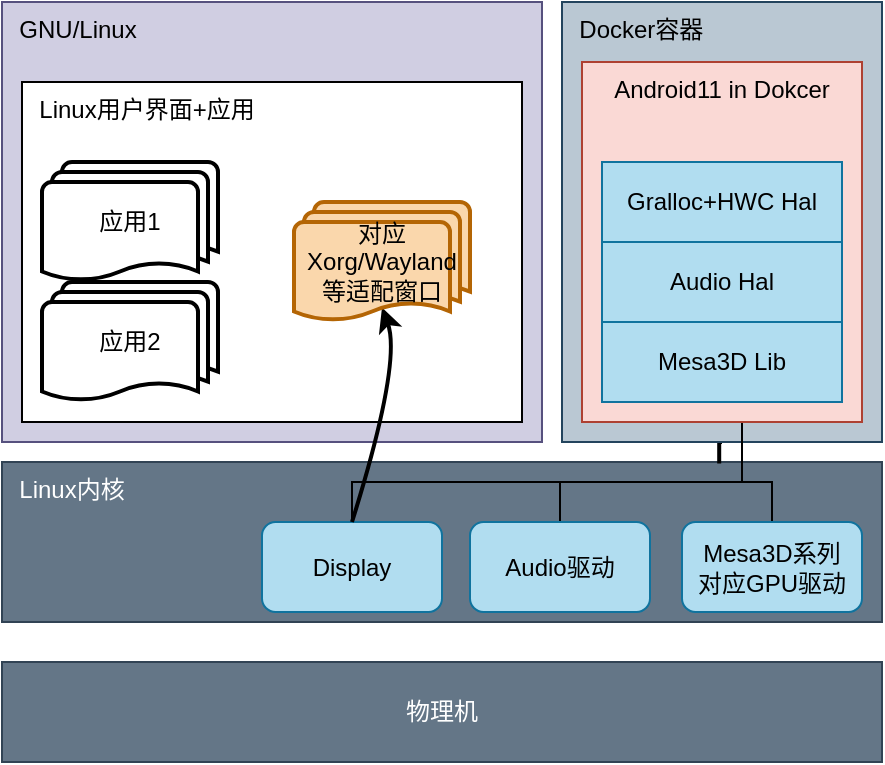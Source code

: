 <mxfile version="19.0.1" type="device"><diagram id="BWZ64X02QRxM8R3yrkuW" name="Page-1"><mxGraphModel dx="990" dy="547" grid="1" gridSize="10" guides="1" tooltips="1" connect="1" arrows="1" fold="1" page="1" pageScale="1" pageWidth="827" pageHeight="1169" math="0" shadow="0"><root><mxCell id="0"/><mxCell id="1" parent="0"/><mxCell id="dfGxnwlHYl9-c2D9PV9k-5" value="&amp;nbsp; Linux内核" style="rounded=0;whiteSpace=wrap;html=1;fillColor=#647687;fontColor=#ffffff;strokeColor=#314354;align=left;horizontal=1;verticalAlign=top;" vertex="1" parent="1"><mxGeometry x="180" y="380" width="440" height="80" as="geometry"/></mxCell><mxCell id="dfGxnwlHYl9-c2D9PV9k-3" value="物理机" style="rounded=0;whiteSpace=wrap;html=1;fillColor=#647687;fontColor=#ffffff;strokeColor=#314354;" vertex="1" parent="1"><mxGeometry x="180" y="480" width="440" height="50" as="geometry"/></mxCell><mxCell id="dfGxnwlHYl9-c2D9PV9k-8" value="&amp;nbsp; GNU/Linux" style="rounded=0;whiteSpace=wrap;html=1;fillColor=#d0cee2;strokeColor=#56517e;align=left;verticalAlign=top;" vertex="1" parent="1"><mxGeometry x="180" y="150" width="270" height="220" as="geometry"/></mxCell><mxCell id="dfGxnwlHYl9-c2D9PV9k-11" value="&amp;nbsp; Linux用户界面+应用" style="rounded=0;whiteSpace=wrap;html=1;align=left;verticalAlign=top;" vertex="1" parent="1"><mxGeometry x="190" y="190" width="250" height="170" as="geometry"/></mxCell><mxCell id="dfGxnwlHYl9-c2D9PV9k-18" value="应用1" style="strokeWidth=2;html=1;shape=mxgraph.flowchart.multi-document;whiteSpace=wrap;" vertex="1" parent="1"><mxGeometry x="200" y="230" width="88" height="60" as="geometry"/></mxCell><mxCell id="dfGxnwlHYl9-c2D9PV9k-23" value="应用2" style="strokeWidth=2;html=1;shape=mxgraph.flowchart.multi-document;whiteSpace=wrap;" vertex="1" parent="1"><mxGeometry x="200" y="290" width="88" height="60" as="geometry"/></mxCell><mxCell id="dfGxnwlHYl9-c2D9PV9k-36" style="edgeStyle=orthogonalEdgeStyle;rounded=0;orthogonalLoop=1;jettySize=auto;html=1;exitX=0.5;exitY=1;exitDx=0;exitDy=0;entryX=0.815;entryY=0.009;entryDx=0;entryDy=0;entryPerimeter=0;startArrow=none;startFill=0;endArrow=none;endFill=0;strokeWidth=2;" edge="1" parent="1" source="dfGxnwlHYl9-c2D9PV9k-24" target="dfGxnwlHYl9-c2D9PV9k-5"><mxGeometry relative="1" as="geometry"/></mxCell><mxCell id="dfGxnwlHYl9-c2D9PV9k-24" value="&amp;nbsp; Docker容器" style="rounded=0;whiteSpace=wrap;html=1;fillColor=#bac8d3;strokeColor=#23445d;align=left;verticalAlign=top;" vertex="1" parent="1"><mxGeometry x="460" y="150" width="160" height="220" as="geometry"/></mxCell><mxCell id="dfGxnwlHYl9-c2D9PV9k-41" style="edgeStyle=orthogonalEdgeStyle;rounded=0;orthogonalLoop=1;jettySize=auto;html=1;startArrow=none;startFill=0;endArrow=none;endFill=0;strokeWidth=1;" edge="1" parent="1" source="dfGxnwlHYl9-c2D9PV9k-27" target="dfGxnwlHYl9-c2D9PV9k-35"><mxGeometry relative="1" as="geometry"><Array as="points"><mxPoint x="550" y="390"/><mxPoint x="565" y="390"/></Array></mxGeometry></mxCell><mxCell id="dfGxnwlHYl9-c2D9PV9k-42" style="edgeStyle=orthogonalEdgeStyle;rounded=0;orthogonalLoop=1;jettySize=auto;html=1;startArrow=none;startFill=0;endArrow=none;endFill=0;strokeWidth=1;" edge="1" parent="1" source="dfGxnwlHYl9-c2D9PV9k-27" target="dfGxnwlHYl9-c2D9PV9k-38"><mxGeometry relative="1" as="geometry"><Array as="points"><mxPoint x="550" y="390"/><mxPoint x="459" y="390"/></Array></mxGeometry></mxCell><mxCell id="dfGxnwlHYl9-c2D9PV9k-27" value="Android11 in Dokcer" style="rounded=0;whiteSpace=wrap;html=1;fillColor=#fad9d5;strokeColor=#ae4132;verticalAlign=top;" vertex="1" parent="1"><mxGeometry x="470" y="180" width="140" height="180" as="geometry"/></mxCell><mxCell id="dfGxnwlHYl9-c2D9PV9k-35" value="Mesa3D系列&lt;br&gt;对应GPU驱动" style="rounded=1;whiteSpace=wrap;html=1;fillColor=#b1ddf0;strokeColor=#10739e;" vertex="1" parent="1"><mxGeometry x="520" y="410" width="90" height="45" as="geometry"/></mxCell><mxCell id="dfGxnwlHYl9-c2D9PV9k-38" value="Audio驱动" style="rounded=1;whiteSpace=wrap;html=1;fillColor=#b1ddf0;strokeColor=#10739e;" vertex="1" parent="1"><mxGeometry x="414" y="410" width="90" height="45" as="geometry"/></mxCell><mxCell id="dfGxnwlHYl9-c2D9PV9k-44" style="edgeStyle=orthogonalEdgeStyle;rounded=0;orthogonalLoop=1;jettySize=auto;html=1;startArrow=none;startFill=0;endArrow=none;endFill=0;strokeWidth=1;" edge="1" parent="1" source="dfGxnwlHYl9-c2D9PV9k-39" target="dfGxnwlHYl9-c2D9PV9k-24"><mxGeometry relative="1" as="geometry"><Array as="points"><mxPoint x="355" y="390"/><mxPoint x="550" y="390"/></Array></mxGeometry></mxCell><mxCell id="dfGxnwlHYl9-c2D9PV9k-39" value="Display" style="rounded=1;whiteSpace=wrap;html=1;fillColor=#b1ddf0;strokeColor=#10739e;" vertex="1" parent="1"><mxGeometry x="310" y="410" width="90" height="45" as="geometry"/></mxCell><mxCell id="dfGxnwlHYl9-c2D9PV9k-45" value="" style="curved=1;endArrow=classic;html=1;rounded=0;strokeWidth=2;entryX=0.5;entryY=0.88;entryDx=0;entryDy=0;entryPerimeter=0;exitX=0.5;exitY=0;exitDx=0;exitDy=0;" edge="1" parent="1" source="dfGxnwlHYl9-c2D9PV9k-39" target="dfGxnwlHYl9-c2D9PV9k-47"><mxGeometry width="50" height="50" relative="1" as="geometry"><mxPoint x="390" y="430" as="sourcePoint"/><mxPoint x="440" y="380" as="targetPoint"/><Array as="points"><mxPoint x="380" y="330"/></Array></mxGeometry></mxCell><mxCell id="dfGxnwlHYl9-c2D9PV9k-47" value="对应Xorg/Wayland等适配窗口" style="strokeWidth=2;html=1;shape=mxgraph.flowchart.multi-document;whiteSpace=wrap;fillColor=#fad7ac;strokeColor=#b46504;" vertex="1" parent="1"><mxGeometry x="326" y="250" width="88" height="60" as="geometry"/></mxCell><mxCell id="dfGxnwlHYl9-c2D9PV9k-48" value="Mesa3D Lib" style="rounded=0;whiteSpace=wrap;html=1;fillColor=#b1ddf0;strokeColor=#10739e;" vertex="1" parent="1"><mxGeometry x="480" y="310" width="120" height="40" as="geometry"/></mxCell><mxCell id="dfGxnwlHYl9-c2D9PV9k-50" value="Audio Hal" style="rounded=0;whiteSpace=wrap;html=1;fillColor=#b1ddf0;strokeColor=#10739e;" vertex="1" parent="1"><mxGeometry x="480" y="270" width="120" height="40" as="geometry"/></mxCell><mxCell id="dfGxnwlHYl9-c2D9PV9k-51" value="Gralloc+HWC Hal" style="rounded=0;whiteSpace=wrap;html=1;fillColor=#b1ddf0;strokeColor=#10739e;" vertex="1" parent="1"><mxGeometry x="480" y="230" width="120" height="40" as="geometry"/></mxCell></root></mxGraphModel></diagram></mxfile>